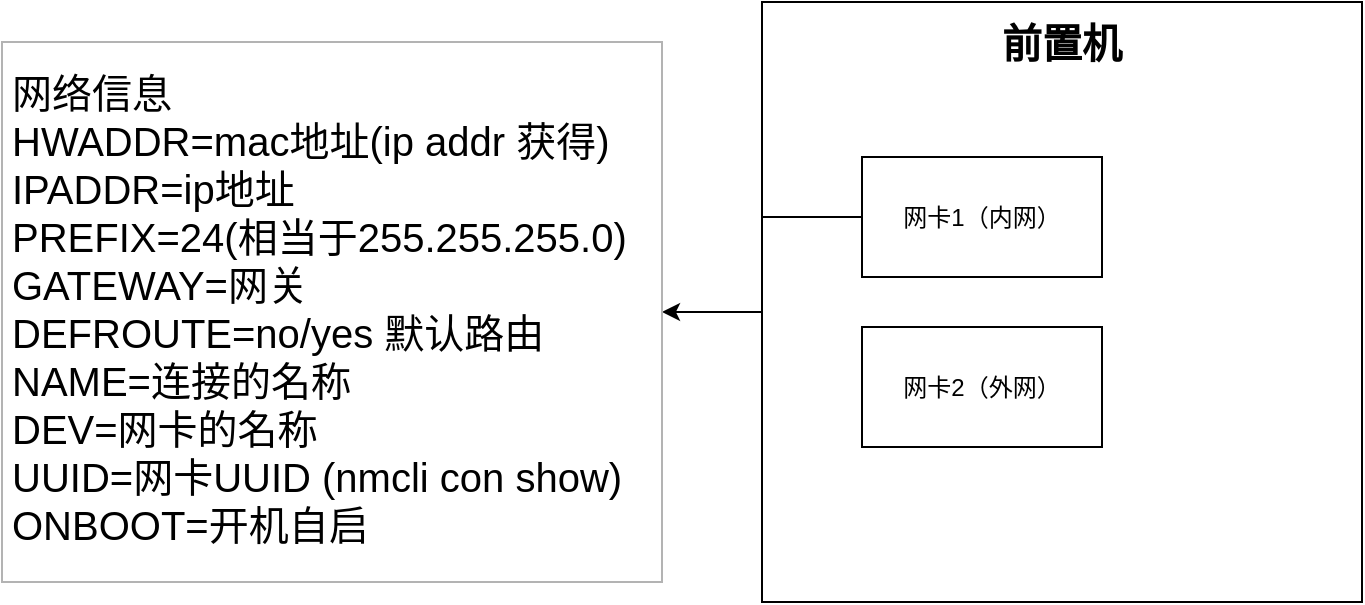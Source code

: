 <mxfile version="14.5.8" type="github">
  <diagram name="Page-1" id="55a83fd1-7818-8e21-69c5-c3457e3827bb">
    <mxGraphModel dx="1422" dy="760" grid="1" gridSize="10" guides="1" tooltips="1" connect="1" arrows="1" fold="1" page="1" pageScale="1" pageWidth="1100" pageHeight="850" background="#ffffff" math="0" shadow="0">
      <root>
        <mxCell id="0" />
        <mxCell id="1" parent="0" />
        <mxCell id="OW-OnKmBLtCe5L21IfXJ-6" value="" style="whiteSpace=wrap;html=1;aspect=fixed;" vertex="1" parent="1">
          <mxGeometry x="470" y="310" width="300" height="300" as="geometry" />
        </mxCell>
        <mxCell id="OW-OnKmBLtCe5L21IfXJ-12" style="edgeStyle=orthogonalEdgeStyle;rounded=0;orthogonalLoop=1;jettySize=auto;html=1;exitX=0;exitY=0.5;exitDx=0;exitDy=0;entryX=1;entryY=0.5;entryDx=0;entryDy=0;fontSize=20;" edge="1" parent="1" source="OW-OnKmBLtCe5L21IfXJ-7" target="OW-OnKmBLtCe5L21IfXJ-11">
          <mxGeometry relative="1" as="geometry" />
        </mxCell>
        <mxCell id="OW-OnKmBLtCe5L21IfXJ-7" value="网卡1（内网）" style="rounded=0;whiteSpace=wrap;html=1;" vertex="1" parent="1">
          <mxGeometry x="520" y="387.5" width="120" height="60" as="geometry" />
        </mxCell>
        <mxCell id="OW-OnKmBLtCe5L21IfXJ-8" value="网卡2（外网）" style="rounded=0;whiteSpace=wrap;html=1;" vertex="1" parent="1">
          <mxGeometry x="520" y="472.5" width="120" height="60" as="geometry" />
        </mxCell>
        <mxCell id="OW-OnKmBLtCe5L21IfXJ-9" value="前置机" style="text;html=1;strokeColor=none;fillColor=none;align=center;verticalAlign=middle;whiteSpace=wrap;rounded=0;fontSize=20;fontStyle=1" vertex="1" parent="1">
          <mxGeometry x="560" y="320" width="120" height="20" as="geometry" />
        </mxCell>
        <mxCell id="OW-OnKmBLtCe5L21IfXJ-11" value="&lt;br&gt;网络信息&lt;br&gt;HWADDR=mac地址(ip addr&amp;nbsp;获得)&lt;br&gt;IPADDR=ip地址&lt;br&gt;PREFIX=24(相当于255.255.255.0)&lt;br&gt;GATEWAY=网关&lt;br&gt;DEFROUTE=no/yes&amp;nbsp;默认路由&lt;br&gt;NAME=连接的名称&lt;br&gt;DEV=网卡的名称&lt;br&gt;UUID=网卡UUID (nmcli con show)&lt;br&gt;ONBOOT=开机自启&lt;br&gt;" style="text;html=1;strokeColor=#B3B3B3;fillColor=none;spacing=5;spacingTop=-20;whiteSpace=wrap;overflow=hidden;rounded=0;fontSize=20;" vertex="1" parent="1">
          <mxGeometry x="90" y="330" width="330" height="270" as="geometry" />
        </mxCell>
      </root>
    </mxGraphModel>
  </diagram>
</mxfile>

